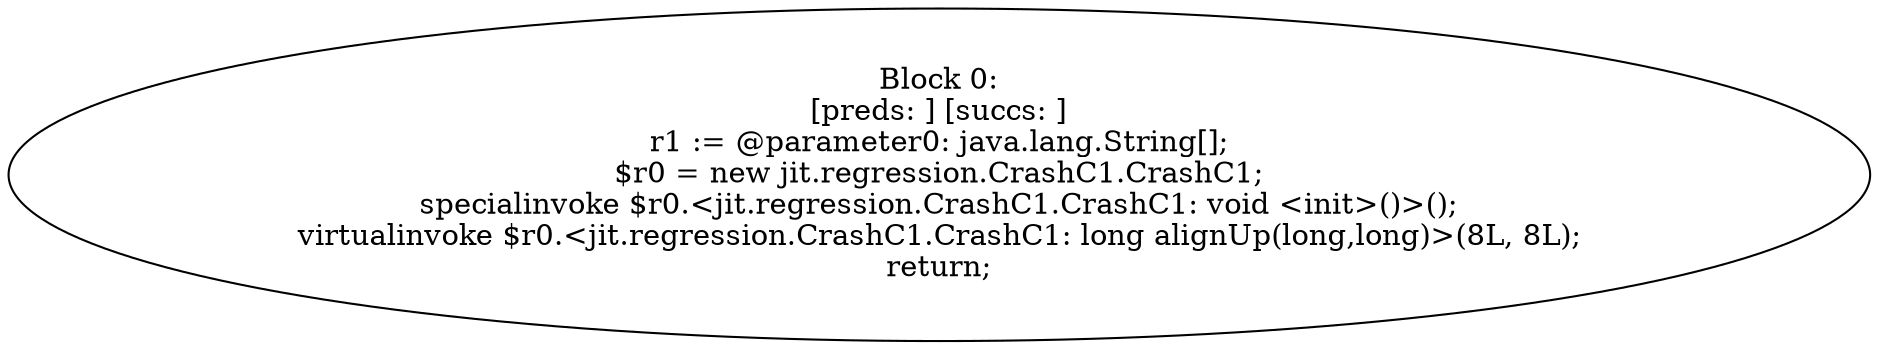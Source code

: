 digraph "unitGraph" {
    "Block 0:
[preds: ] [succs: ]
r1 := @parameter0: java.lang.String[];
$r0 = new jit.regression.CrashC1.CrashC1;
specialinvoke $r0.<jit.regression.CrashC1.CrashC1: void <init>()>();
virtualinvoke $r0.<jit.regression.CrashC1.CrashC1: long alignUp(long,long)>(8L, 8L);
return;
"
}
